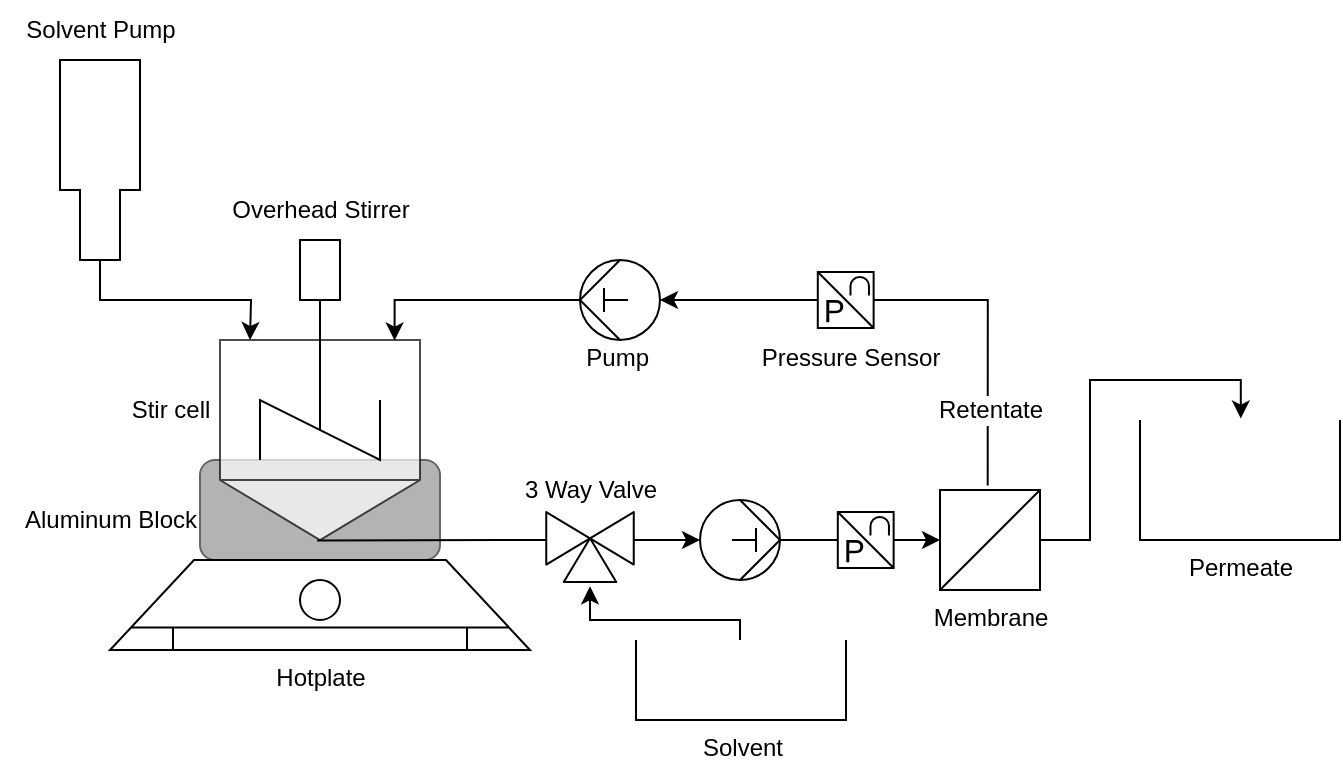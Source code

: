<mxfile version="26.2.14">
  <diagram name="Page-1" id="16e2658f-23c8-b752-8be9-c03fbebb8bbe">
    <mxGraphModel dx="1181" dy="630" grid="1" gridSize="10" guides="1" tooltips="1" connect="1" arrows="1" fold="1" page="1" pageScale="1" pageWidth="1100" pageHeight="850" background="none" math="0" shadow="0">
      <root>
        <mxCell id="0" />
        <mxCell id="1" parent="0" />
        <mxCell id="3q04HGTsFQESLXiCJsPm-18" style="rounded=0;orthogonalLoop=1;jettySize=auto;html=1;entryX=0;entryY=0.5;entryDx=0;entryDy=0;entryPerimeter=0;exitX=1;exitY=0.5;exitDx=0;exitDy=0;exitPerimeter=0;edgeStyle=orthogonalEdgeStyle;" edge="1" parent="1" source="3q04HGTsFQESLXiCJsPm-26" target="3q04HGTsFQESLXiCJsPm-6">
          <mxGeometry relative="1" as="geometry">
            <mxPoint x="560" y="395" as="sourcePoint" />
            <mxPoint x="540" y="405" as="targetPoint" />
          </mxGeometry>
        </mxCell>
        <mxCell id="3q04HGTsFQESLXiCJsPm-13" value="" style="rounded=1;whiteSpace=wrap;html=1;fillColor=#B3B3B3;fontColor=#333333;strokeColor=#666666;" vertex="1" parent="1">
          <mxGeometry x="280" y="360" width="120" height="50" as="geometry" />
        </mxCell>
        <mxCell id="3q04HGTsFQESLXiCJsPm-4" value="" style="shape=mxgraph.pid.pumps.feed_pump;html=1;pointerEvents=1;align=center;verticalLabelPosition=bottom;verticalAlign=top;dashed=0;rotation=90;" vertex="1" parent="1">
          <mxGeometry x="180" y="190" width="100" height="40" as="geometry" />
        </mxCell>
        <mxCell id="3q04HGTsFQESLXiCJsPm-5" value="" style="shape=mxgraph.pid.vessels.tank_(conical_bottom);html=1;pointerEvents=1;align=center;verticalLabelPosition=bottom;verticalAlign=top;dashed=0;opacity=70;" vertex="1" parent="1">
          <mxGeometry x="290" y="300" width="100" height="100" as="geometry" />
        </mxCell>
        <mxCell id="3q04HGTsFQESLXiCJsPm-6" value="Membrane" style="verticalLabelPosition=bottom;align=center;dashed=0;html=1;verticalAlign=top;shape=mxgraph.pid.filters.filter;" vertex="1" parent="1">
          <mxGeometry x="650" y="375" width="50" height="50" as="geometry" />
        </mxCell>
        <mxCell id="3q04HGTsFQESLXiCJsPm-7" value="" style="shape=mxgraph.pid.agitators.agitator,_stirrer;html=1;pointerEvents=1;align=center;verticalLabelPosition=bottom;verticalAlign=top;dashed=0;" vertex="1" parent="1">
          <mxGeometry x="310" y="270" width="60" height="90" as="geometry" />
        </mxCell>
        <mxCell id="3q04HGTsFQESLXiCJsPm-8" value="Permeate" style="shape=mxgraph.pid.vessels.container,_tank,_cistern;html=1;pointerEvents=1;align=center;verticalLabelPosition=bottom;verticalAlign=top;dashed=0;" vertex="1" parent="1">
          <mxGeometry x="750" y="340" width="100" height="60" as="geometry" />
        </mxCell>
        <mxCell id="3q04HGTsFQESLXiCJsPm-11" value="" style="group" vertex="1" connectable="0" parent="1">
          <mxGeometry x="235" y="410" width="210" height="45" as="geometry" />
        </mxCell>
        <mxCell id="3q04HGTsFQESLXiCJsPm-9" value="Hotplate" style="shape=mxgraph.pid.shaping_machines.shaping_machine_(vertical);html=1;pointerEvents=1;align=center;verticalLabelPosition=bottom;verticalAlign=top;dashed=0;" vertex="1" parent="3q04HGTsFQESLXiCJsPm-11">
          <mxGeometry width="210" height="45" as="geometry" />
        </mxCell>
        <mxCell id="3q04HGTsFQESLXiCJsPm-10" value="" style="ellipse;whiteSpace=wrap;html=1;aspect=fixed;" vertex="1" parent="3q04HGTsFQESLXiCJsPm-11">
          <mxGeometry x="95" y="10" width="20" height="20" as="geometry" />
        </mxCell>
        <mxCell id="3q04HGTsFQESLXiCJsPm-12" value="" style="rounded=0;whiteSpace=wrap;html=1;" vertex="1" parent="1">
          <mxGeometry x="330" y="250" width="20" height="30" as="geometry" />
        </mxCell>
        <mxCell id="3q04HGTsFQESLXiCJsPm-15" style="edgeStyle=orthogonalEdgeStyle;rounded=0;orthogonalLoop=1;jettySize=auto;html=1;exitX=1;exitY=0.5;exitDx=0;exitDy=0;exitPerimeter=0;" edge="1" parent="1" source="3q04HGTsFQESLXiCJsPm-4">
          <mxGeometry relative="1" as="geometry">
            <mxPoint x="305" y="300" as="targetPoint" />
          </mxGeometry>
        </mxCell>
        <mxCell id="3q04HGTsFQESLXiCJsPm-21" value="" style="rounded=0;orthogonalLoop=1;jettySize=auto;html=1;entryX=0;entryY=0.5;entryDx=0;entryDy=0;entryPerimeter=0;exitX=0;exitY=0.5;exitDx=0;exitDy=0;exitPerimeter=0;edgeStyle=orthogonalEdgeStyle;" edge="1" parent="1" source="3q04HGTsFQESLXiCJsPm-33" target="3q04HGTsFQESLXiCJsPm-20">
          <mxGeometry relative="1" as="geometry">
            <mxPoint x="674" y="368" as="sourcePoint" />
            <mxPoint x="371" y="299" as="targetPoint" />
            <Array as="points" />
          </mxGeometry>
        </mxCell>
        <mxCell id="3q04HGTsFQESLXiCJsPm-20" value="" style="shape=mxgraph.pid.pumps_-_iso.pump_(reciprocating_piston);html=1;pointerEvents=1;align=center;verticalLabelPosition=bottom;verticalAlign=top;dashed=0;rotation=-180;" vertex="1" parent="1">
          <mxGeometry x="470" y="260" width="40" height="40" as="geometry" />
        </mxCell>
        <mxCell id="3q04HGTsFQESLXiCJsPm-22" value="" style="shape=mxgraph.pid.pumps_-_iso.pump_(reciprocating_piston);html=1;pointerEvents=1;align=center;verticalLabelPosition=bottom;verticalAlign=top;dashed=0;rotation=0;" vertex="1" parent="1">
          <mxGeometry x="530" y="380" width="40" height="40" as="geometry" />
        </mxCell>
        <mxCell id="3q04HGTsFQESLXiCJsPm-23" style="rounded=0;orthogonalLoop=1;jettySize=auto;html=1;entryX=0.504;entryY=-0.012;entryDx=0;entryDy=0;entryPerimeter=0;exitX=1;exitY=0.5;exitDx=0;exitDy=0;exitPerimeter=0;edgeStyle=orthogonalEdgeStyle;" edge="1" parent="1" source="3q04HGTsFQESLXiCJsPm-6" target="3q04HGTsFQESLXiCJsPm-8">
          <mxGeometry relative="1" as="geometry">
            <mxPoint x="580" y="410" as="sourcePoint" />
            <mxPoint x="660" y="410" as="targetPoint" />
          </mxGeometry>
        </mxCell>
        <mxCell id="3q04HGTsFQESLXiCJsPm-25" style="edgeStyle=orthogonalEdgeStyle;rounded=0;orthogonalLoop=1;jettySize=auto;html=1;entryX=0.873;entryY=0.003;entryDx=0;entryDy=0;entryPerimeter=0;exitX=1;exitY=0.5;exitDx=0;exitDy=0;exitPerimeter=0;" edge="1" parent="1" source="3q04HGTsFQESLXiCJsPm-20" target="3q04HGTsFQESLXiCJsPm-5">
          <mxGeometry relative="1" as="geometry">
            <mxPoint x="230" y="230" as="sourcePoint" />
            <mxPoint x="315" y="313" as="targetPoint" />
          </mxGeometry>
        </mxCell>
        <mxCell id="3q04HGTsFQESLXiCJsPm-27" style="rounded=0;orthogonalLoop=1;jettySize=auto;html=1;entryX=0;entryY=0.5;entryDx=0;entryDy=0;entryPerimeter=0;exitX=0.486;exitY=1.003;exitDx=0;exitDy=0;exitPerimeter=0;" edge="1" parent="1" source="3q04HGTsFQESLXiCJsPm-5" target="3q04HGTsFQESLXiCJsPm-22">
          <mxGeometry relative="1" as="geometry">
            <mxPoint x="540" y="290" as="sourcePoint" />
            <mxPoint x="387" y="310" as="targetPoint" />
            <Array as="points">
              <mxPoint x="430" y="400" />
            </Array>
          </mxGeometry>
        </mxCell>
        <mxCell id="3q04HGTsFQESLXiCJsPm-30" value="" style="rounded=0;orthogonalLoop=1;jettySize=auto;html=1;entryX=0;entryY=0.5;entryDx=0;entryDy=0;entryPerimeter=0;exitX=1;exitY=0.5;exitDx=0;exitDy=0;exitPerimeter=0;edgeStyle=orthogonalEdgeStyle;endArrow=none;startFill=0;" edge="1" parent="1" source="3q04HGTsFQESLXiCJsPm-22" target="3q04HGTsFQESLXiCJsPm-26">
          <mxGeometry relative="1" as="geometry">
            <mxPoint x="520" y="400" as="sourcePoint" />
            <mxPoint x="650" y="400" as="targetPoint" />
          </mxGeometry>
        </mxCell>
        <mxCell id="3q04HGTsFQESLXiCJsPm-26" value="" style="verticalLabelPosition=bottom;aspect=fixed;html=1;verticalAlign=top;fillColor=strokeColor;align=center;outlineConnect=0;shape=mxgraph.fluid_power.x11770;points=[[0,0.5,0]]" vertex="1" parent="1">
          <mxGeometry x="580" y="386.02" width="46.82" height="27.96" as="geometry" />
        </mxCell>
        <mxCell id="3q04HGTsFQESLXiCJsPm-34" value="" style="rounded=0;orthogonalLoop=1;jettySize=auto;html=1;exitX=0.477;exitY=-0.046;exitDx=0;exitDy=0;exitPerimeter=0;edgeStyle=orthogonalEdgeStyle;endArrow=none;startFill=0;" edge="1" parent="1" source="3q04HGTsFQESLXiCJsPm-6" target="3q04HGTsFQESLXiCJsPm-33">
          <mxGeometry relative="1" as="geometry">
            <mxPoint x="674" y="373" as="sourcePoint" />
            <mxPoint x="570" y="280" as="targetPoint" />
            <Array as="points">
              <mxPoint x="674" y="280" />
            </Array>
          </mxGeometry>
        </mxCell>
        <mxCell id="3q04HGTsFQESLXiCJsPm-36" value="Retentate" style="edgeLabel;html=1;align=center;verticalAlign=middle;resizable=0;points=[];fontSize=12;" vertex="1" connectable="0" parent="3q04HGTsFQESLXiCJsPm-34">
          <mxGeometry x="0.274" y="-2" relative="1" as="geometry">
            <mxPoint x="4" y="57" as="offset" />
          </mxGeometry>
        </mxCell>
        <mxCell id="3q04HGTsFQESLXiCJsPm-33" value="" style="verticalLabelPosition=bottom;aspect=fixed;html=1;verticalAlign=top;fillColor=strokeColor;align=center;outlineConnect=0;shape=mxgraph.fluid_power.x11770;points=[[0,0.5,0]]" vertex="1" parent="1">
          <mxGeometry x="570" y="266.02" width="46.82" height="27.96" as="geometry" />
        </mxCell>
        <mxCell id="3q04HGTsFQESLXiCJsPm-37" value="Pump&amp;nbsp;" style="text;html=1;align=center;verticalAlign=middle;resizable=0;points=[];autosize=1;strokeColor=none;fillColor=none;" vertex="1" parent="1">
          <mxGeometry x="460" y="293.98" width="60" height="30" as="geometry" />
        </mxCell>
        <mxCell id="3q04HGTsFQESLXiCJsPm-39" value="Pressure Sensor" style="text;html=1;align=center;verticalAlign=middle;resizable=0;points=[];autosize=1;strokeColor=none;fillColor=none;" vertex="1" parent="1">
          <mxGeometry x="550" y="293.98" width="110" height="30" as="geometry" />
        </mxCell>
        <mxCell id="3q04HGTsFQESLXiCJsPm-40" value="Stir cell" style="text;html=1;align=center;verticalAlign=middle;resizable=0;points=[];autosize=1;strokeColor=none;fillColor=none;" vertex="1" parent="1">
          <mxGeometry x="235" y="320" width="60" height="30" as="geometry" />
        </mxCell>
        <mxCell id="3q04HGTsFQESLXiCJsPm-41" value="Aluminum Block" style="text;html=1;align=center;verticalAlign=middle;resizable=0;points=[];autosize=1;strokeColor=none;fillColor=none;" vertex="1" parent="1">
          <mxGeometry x="180" y="375" width="110" height="30" as="geometry" />
        </mxCell>
        <mxCell id="3q04HGTsFQESLXiCJsPm-42" value="Overhead Stirrer" style="text;html=1;align=center;verticalAlign=middle;resizable=0;points=[];autosize=1;strokeColor=none;fillColor=none;" vertex="1" parent="1">
          <mxGeometry x="285" y="220" width="110" height="30" as="geometry" />
        </mxCell>
        <mxCell id="3q04HGTsFQESLXiCJsPm-43" value="Solvent Pump" style="text;html=1;align=center;verticalAlign=middle;resizable=0;points=[];autosize=1;strokeColor=none;fillColor=none;" vertex="1" parent="1">
          <mxGeometry x="180" y="130" width="100" height="30" as="geometry" />
        </mxCell>
        <mxCell id="3q04HGTsFQESLXiCJsPm-46" value="3 Way Valve" style="text;html=1;align=center;verticalAlign=middle;resizable=0;points=[];autosize=1;strokeColor=none;fillColor=none;" vertex="1" parent="1">
          <mxGeometry x="430" y="360" width="90" height="30" as="geometry" />
        </mxCell>
        <mxCell id="3q04HGTsFQESLXiCJsPm-49" value="" style="verticalLabelPosition=bottom;align=center;html=1;verticalAlign=top;pointerEvents=1;dashed=0;shape=mxgraph.pid2valves.valve;valveType=threeWay;actuator=none" vertex="1" parent="1">
          <mxGeometry x="453.13" y="386.02" width="43.75" height="35" as="geometry" />
        </mxCell>
        <mxCell id="3q04HGTsFQESLXiCJsPm-51" style="rounded=0;orthogonalLoop=1;jettySize=auto;html=1;entryX=0.5;entryY=1.061;entryDx=0;entryDy=0;entryPerimeter=0;edgeStyle=orthogonalEdgeStyle;exitX=0.51;exitY=0.024;exitDx=0;exitDy=0;exitPerimeter=0;" edge="1" parent="1" source="3q04HGTsFQESLXiCJsPm-52" target="3q04HGTsFQESLXiCJsPm-49">
          <mxGeometry relative="1" as="geometry">
            <mxPoint x="550" y="470" as="sourcePoint" />
            <mxPoint x="530" y="500" as="targetPoint" />
            <Array as="points">
              <mxPoint x="564" y="481" />
              <mxPoint x="550" y="481" />
              <mxPoint x="550" y="440" />
              <mxPoint x="475" y="440" />
            </Array>
          </mxGeometry>
        </mxCell>
        <mxCell id="3q04HGTsFQESLXiCJsPm-52" value="Solvent" style="shape=mxgraph.pid.vessels.container,_tank,_cistern;html=1;pointerEvents=1;align=center;verticalLabelPosition=bottom;verticalAlign=top;dashed=0;" vertex="1" parent="1">
          <mxGeometry x="498" y="450" width="105" height="40" as="geometry" />
        </mxCell>
      </root>
    </mxGraphModel>
  </diagram>
</mxfile>
